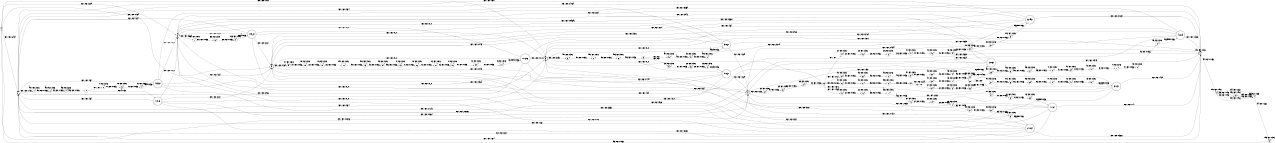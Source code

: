 digraph FST {
rankdir = LR;
size = "8.5,11";
center = 1;
orientation = Portrait;
ranksep = "0.4";
nodesep = "0.25";
0 [label = "0", shape = circle, style = bold, fontsize = 14]
	0 -> 6 [label = "<eps>:<eps>/6.2469", fontsize = 14];
	0 -> 16 [label = "<eps>:<eps>/23.519", fontsize = 14];
	0 -> 21 [label = "<eps>:<eps>/0.028736", fontsize = 14];
	0 -> 85 [label = "<eps>:<eps>/10.349", fontsize = 14];
	0 -> 98 [label = "<eps>:<eps>/27.589", fontsize = 14];
1 [label = "1", shape = circle, style = solid, fontsize = 14]
	1 -> 1 [label = "sil_1:<eps>/2.3026", fontsize = 14];
	1 -> 2 [label = "sil_1:<eps>/0.10536", fontsize = 14];
2 [label = "2", shape = circle, style = solid, fontsize = 14]
	2 -> 2 [label = "sil_2:<eps>/1.0986", fontsize = 14];
	2 -> 3 [label = "sil_2:<eps>/1.0986", fontsize = 14];
	2 -> 4 [label = "sil_2:<eps>/1.0986", fontsize = 14];
3 [label = "3", shape = circle, style = solid, fontsize = 14]
	3 -> 2 [label = "sil_3:<eps>/1.0986", fontsize = 14];
	3 -> 3 [label = "sil_3:<eps>/1.0986", fontsize = 14];
	3 -> 4 [label = "sil_3:<eps>/1.0986", fontsize = 14];
4 [label = "4", shape = circle, style = solid, fontsize = 14]
	4 -> 2 [label = "sil_4:<eps>/1.3863", fontsize = 14];
	4 -> 3 [label = "sil_4:<eps>/1.3863", fontsize = 14];
	4 -> 4 [label = "sil_4:<eps>/1.3863", fontsize = 14];
	4 -> 5 [label = "sil_4:<eps>/1.3863", fontsize = 14];
5 [label = "5", shape = doublecircle, style = solid, fontsize = 14]
	5 -> 5 [label = "sil_5:<eps>/2.3026", fontsize = 14];
	5 -> 0 [label = "sil_5:<eps>/0.10536", fontsize = 14];
6 [label = "6", shape = circle, style = solid, fontsize = 14]
	6 -> 7 [label = "<eps>:<eps>/11.962", fontsize = 14];
7 [label = "7", shape = circle, style = solid, fontsize = 14]
	7 -> 7 [label = "ah_1:<eps>/2.3026", fontsize = 14];
	7 -> 8 [label = "ah_1:<eps>/0.10536", fontsize = 14];
8 [label = "8", shape = circle, style = solid, fontsize = 14]
	8 -> 8 [label = "ah_2:<eps>/2.3026", fontsize = 14];
	8 -> 9 [label = "ah_2:<eps>/0.10536", fontsize = 14];
9 [label = "9", shape = circle, style = solid, fontsize = 14]
	9 -> 9 [label = "ah_3:<eps>/2.3026", fontsize = 14];
	9 -> 10 [label = "ah_3:<eps>/0.10536", fontsize = 14];
10 [label = "10", shape = circle, style = solid, fontsize = 14]
	10 -> 11 [label = "<eps>:a/11.557", fontsize = 14];
	10 -> 12 [label = "<eps>:<eps>", fontsize = 14];
11 [label = "11/1e+30", shape = doublecircle, style = solid, fontsize = 14]
	11 -> 1 [label = "<eps>:<eps>/0.33302", fontsize = 14];
	11 -> 6 [label = "<eps>:<eps>/4.654", fontsize = 14];
	11 -> 16 [label = "<eps>:<eps>/1e+10", fontsize = 14];
	11 -> 21 [label = "<eps>:<eps>/0.05884", fontsize = 14];
	11 -> 85 [label = "<eps>:<eps>/1e+10", fontsize = 14];
	11 -> 98 [label = "<eps>:<eps>/3.2677", fontsize = 14];
12 [label = "12", shape = circle, style = solid, fontsize = 14]
	12 -> 12 [label = "v_1:<eps>/2.3026", fontsize = 14];
	12 -> 13 [label = "v_1:<eps>/0.10536", fontsize = 14];
13 [label = "13", shape = circle, style = solid, fontsize = 14]
	13 -> 13 [label = "v_2:<eps>/2.3026", fontsize = 14];
	13 -> 14 [label = "v_2:<eps>/0.10536", fontsize = 14];
14 [label = "14", shape = circle, style = solid, fontsize = 14]
	14 -> 14 [label = "v_3:<eps>/2.3026", fontsize = 14];
	14 -> 15 [label = "v_3:of/0.10536", fontsize = 14];
15 [label = "15/73.382", shape = doublecircle, style = solid, fontsize = 14]
	15 -> 1 [label = "<eps>:<eps>/0.35559", fontsize = 14];
	15 -> 6 [label = "<eps>:<eps>/4.654", fontsize = 14];
	15 -> 16 [label = "<eps>:<eps>/1e+10", fontsize = 14];
	15 -> 21 [label = "<eps>:<eps>/-0.78412", fontsize = 14];
	15 -> 85 [label = "<eps>:<eps>/1e+10", fontsize = 14];
	15 -> 98 [label = "<eps>:<eps>/4.654", fontsize = 14];
16 [label = "16", shape = circle, style = solid, fontsize = 14]
	16 -> 17 [label = "<eps>:<eps>/23.519", fontsize = 14];
17 [label = "17", shape = circle, style = solid, fontsize = 14]
	17 -> 17 [label = "ey_1:<eps>/2.3026", fontsize = 14];
	17 -> 18 [label = "ey_1:<eps>/0.10536", fontsize = 14];
18 [label = "18", shape = circle, style = solid, fontsize = 14]
	18 -> 18 [label = "ey_2:<eps>/2.3026", fontsize = 14];
	18 -> 19 [label = "ey_2:<eps>/0.10536", fontsize = 14];
19 [label = "19", shape = circle, style = solid, fontsize = 14]
	19 -> 19 [label = "ey_3:<eps>/2.3026", fontsize = 14];
	19 -> 20 [label = "ey_3:a/0.10536", fontsize = 14];
20 [label = "20/1e+30", shape = doublecircle, style = solid, fontsize = 14]
	20 -> 1 [label = "<eps>:<eps>/0.33302", fontsize = 14];
	20 -> 6 [label = "<eps>:<eps>/4.654", fontsize = 14];
	20 -> 16 [label = "<eps>:<eps>/1e+10", fontsize = 14];
	20 -> 21 [label = "<eps>:<eps>/0.05884", fontsize = 14];
	20 -> 85 [label = "<eps>:<eps>/1e+10", fontsize = 14];
	20 -> 98 [label = "<eps>:<eps>/3.2677", fontsize = 14];
21 [label = "21", shape = circle, style = solid, fontsize = 14]
	21 -> 22 [label = "<eps>:<eps>/7.6373", fontsize = 14];
22 [label = "22", shape = circle, style = solid, fontsize = 14]
	22 -> 22 [label = "p_1:<eps>/2.3026", fontsize = 14];
	22 -> 23 [label = "p_1:<eps>/0.10536", fontsize = 14];
23 [label = "23", shape = circle, style = solid, fontsize = 14]
	23 -> 23 [label = "p_2:<eps>/2.3026", fontsize = 14];
	23 -> 24 [label = "p_2:<eps>/0.10536", fontsize = 14];
24 [label = "24", shape = circle, style = solid, fontsize = 14]
	24 -> 24 [label = "p_3:<eps>/2.3026", fontsize = 14];
	24 -> 25 [label = "p_3:<eps>/0.10536", fontsize = 14];
25 [label = "25", shape = circle, style = solid, fontsize = 14]
	25 -> 26 [label = "<eps>:<eps>/0.61626", fontsize = 14];
	25 -> 44 [label = "<eps>:<eps>", fontsize = 14];
	25 -> 54 [label = "<eps>:<eps>/2.1131", fontsize = 14];
	25 -> 75 [label = "<eps>:<eps>/1.9709", fontsize = 14];
26 [label = "26", shape = circle, style = solid, fontsize = 14]
	26 -> 26 [label = "eh_1:<eps>/2.3026", fontsize = 14];
	26 -> 27 [label = "eh_1:<eps>/0.10536", fontsize = 14];
27 [label = "27", shape = circle, style = solid, fontsize = 14]
	27 -> 27 [label = "eh_2:<eps>/2.3026", fontsize = 14];
	27 -> 28 [label = "eh_2:<eps>/0.10536", fontsize = 14];
28 [label = "28", shape = circle, style = solid, fontsize = 14]
	28 -> 28 [label = "eh_3:<eps>/2.3026", fontsize = 14];
	28 -> 29 [label = "eh_3:<eps>/0.10536", fontsize = 14];
29 [label = "29", shape = circle, style = solid, fontsize = 14]
	29 -> 30 [label = "<eps>:<eps>/2.6344", fontsize = 14];
	29 -> 34 [label = "<eps>:<eps>", fontsize = 14];
30 [label = "30", shape = circle, style = solid, fontsize = 14]
	30 -> 30 [label = "k_1:<eps>/2.3026", fontsize = 14];
	30 -> 31 [label = "k_1:<eps>/0.10536", fontsize = 14];
31 [label = "31", shape = circle, style = solid, fontsize = 14]
	31 -> 31 [label = "k_2:<eps>/2.3026", fontsize = 14];
	31 -> 32 [label = "k_2:<eps>/0.10536", fontsize = 14];
32 [label = "32", shape = circle, style = solid, fontsize = 14]
	32 -> 32 [label = "k_3:<eps>/2.3026", fontsize = 14];
	32 -> 33 [label = "k_3:peck/0.10536", fontsize = 14];
33 [label = "33/20.832", shape = doublecircle, style = solid, fontsize = 14]
	33 -> 1 [label = "<eps>:<eps>/0.43743", fontsize = 14];
	33 -> 6 [label = "<eps>:<eps>/-0.082238", fontsize = 14];
	33 -> 16 [label = "<eps>:<eps>/0.0095695", fontsize = 14];
	33 -> 21 [label = "<eps>:<eps>/1.4351", fontsize = 14];
	33 -> 85 [label = "<eps>:<eps>/-0.57179", fontsize = 14];
	33 -> 98 [label = "<eps>:<eps>/3.9608", fontsize = 14];
34 [label = "34", shape = circle, style = solid, fontsize = 14]
	34 -> 34 [label = "p_1:<eps>/2.3026", fontsize = 14];
	34 -> 35 [label = "p_1:<eps>/0.10536", fontsize = 14];
35 [label = "35", shape = circle, style = solid, fontsize = 14]
	35 -> 35 [label = "p_2:<eps>/2.3026", fontsize = 14];
	35 -> 36 [label = "p_2:<eps>/0.10536", fontsize = 14];
36 [label = "36", shape = circle, style = solid, fontsize = 14]
	36 -> 36 [label = "p_3:<eps>/2.3026", fontsize = 14];
	36 -> 37 [label = "p_3:<eps>/0.10536", fontsize = 14];
37 [label = "37", shape = circle, style = solid, fontsize = 14]
	37 -> 37 [label = "er_1:<eps>/2.3026", fontsize = 14];
	37 -> 38 [label = "er_1:<eps>/0.10536", fontsize = 14];
38 [label = "38", shape = circle, style = solid, fontsize = 14]
	38 -> 38 [label = "er_2:<eps>/2.3026", fontsize = 14];
	38 -> 39 [label = "er_2:<eps>/0.10536", fontsize = 14];
39 [label = "39", shape = circle, style = solid, fontsize = 14]
	39 -> 39 [label = "er_3:<eps>/2.3026", fontsize = 14];
	39 -> 40 [label = "er_3:<eps>/0.10536", fontsize = 14];
40 [label = "40", shape = circle, style = solid, fontsize = 14]
	40 -> 40 [label = "z_1:<eps>/2.3026", fontsize = 14];
	40 -> 41 [label = "z_1:<eps>/0.10536", fontsize = 14];
41 [label = "41", shape = circle, style = solid, fontsize = 14]
	41 -> 41 [label = "z_2:<eps>/2.3026", fontsize = 14];
	41 -> 42 [label = "z_2:<eps>/0.10536", fontsize = 14];
42 [label = "42", shape = circle, style = solid, fontsize = 14]
	42 -> 42 [label = "z_3:<eps>/2.3026", fontsize = 14];
	42 -> 43 [label = "z_3:peppers/0.10536", fontsize = 14];
43 [label = "43/1.0517", shape = doublecircle, style = solid, fontsize = 14]
	43 -> 1 [label = "<eps>:<eps>/1.4897", fontsize = 14];
	43 -> 6 [label = "<eps>:<eps>/1.2867", fontsize = 14];
	43 -> 16 [label = "<eps>:<eps>/4.654", fontsize = 14];
	43 -> 21 [label = "<eps>:<eps>/-0.8873", fontsize = 14];
	43 -> 85 [label = "<eps>:<eps>/1.3218", fontsize = 14];
	43 -> 98 [label = "<eps>:<eps>/4.654", fontsize = 14];
44 [label = "44", shape = circle, style = solid, fontsize = 14]
	44 -> 44 [label = "iy_1:<eps>/2.3026", fontsize = 14];
	44 -> 45 [label = "iy_1:<eps>/0.10536", fontsize = 14];
45 [label = "45", shape = circle, style = solid, fontsize = 14]
	45 -> 45 [label = "iy_2:<eps>/2.3026", fontsize = 14];
	45 -> 46 [label = "iy_2:<eps>/0.10536", fontsize = 14];
46 [label = "46", shape = circle, style = solid, fontsize = 14]
	46 -> 46 [label = "iy_3:<eps>/2.3026", fontsize = 14];
	46 -> 47 [label = "iy_3:<eps>/0.10536", fontsize = 14];
47 [label = "47", shape = circle, style = solid, fontsize = 14]
	47 -> 47 [label = "t_1:<eps>/2.3026", fontsize = 14];
	47 -> 48 [label = "t_1:<eps>/0.10536", fontsize = 14];
48 [label = "48", shape = circle, style = solid, fontsize = 14]
	48 -> 48 [label = "t_2:<eps>/2.3026", fontsize = 14];
	48 -> 49 [label = "t_2:<eps>/0.10536", fontsize = 14];
49 [label = "49", shape = circle, style = solid, fontsize = 14]
	49 -> 49 [label = "t_3:<eps>/2.3026", fontsize = 14];
	49 -> 50 [label = "t_3:<eps>/0.10536", fontsize = 14];
50 [label = "50", shape = circle, style = solid, fontsize = 14]
	50 -> 50 [label = "er_1:<eps>/2.3026", fontsize = 14];
	50 -> 51 [label = "er_1:<eps>/0.10536", fontsize = 14];
51 [label = "51", shape = circle, style = solid, fontsize = 14]
	51 -> 51 [label = "er_2:<eps>/2.3026", fontsize = 14];
	51 -> 52 [label = "er_2:<eps>/0.10536", fontsize = 14];
52 [label = "52", shape = circle, style = solid, fontsize = 14]
	52 -> 52 [label = "er_3:<eps>/2.3026", fontsize = 14];
	52 -> 53 [label = "er_3:peter/0.10536", fontsize = 14];
53 [label = "53/14.957", shape = doublecircle, style = solid, fontsize = 14]
	53 -> 1 [label = "<eps>:<eps>/0.47839", fontsize = 14];
	53 -> 6 [label = "<eps>:<eps>/1.6094", fontsize = 14];
	53 -> 16 [label = "<eps>:<eps>/2.3514", fontsize = 14];
	53 -> 21 [label = "<eps>:<eps>/-0.47594", fontsize = 14];
	53 -> 85 [label = "<eps>:<eps>/3.9608", fontsize = 14];
	53 -> 98 [label = "<eps>:<eps>/1.8814", fontsize = 14];
54 [label = "54", shape = circle, style = solid, fontsize = 14]
	54 -> 54 [label = "ih_1:<eps>/2.3026", fontsize = 14];
	54 -> 55 [label = "ih_1:<eps>/0.10536", fontsize = 14];
55 [label = "55", shape = circle, style = solid, fontsize = 14]
	55 -> 55 [label = "ih_2:<eps>/2.3026", fontsize = 14];
	55 -> 56 [label = "ih_2:<eps>/0.10536", fontsize = 14];
56 [label = "56", shape = circle, style = solid, fontsize = 14]
	56 -> 56 [label = "ih_3:<eps>/2.3026", fontsize = 14];
	56 -> 57 [label = "ih_3:<eps>/0.10536", fontsize = 14];
57 [label = "57", shape = circle, style = solid, fontsize = 14]
	57 -> 57 [label = "k_1:<eps>/2.3026", fontsize = 14];
	57 -> 58 [label = "k_1:<eps>/0.10536", fontsize = 14];
58 [label = "58", shape = circle, style = solid, fontsize = 14]
	58 -> 58 [label = "k_2:<eps>/2.3026", fontsize = 14];
	58 -> 59 [label = "k_2:<eps>/0.10536", fontsize = 14];
59 [label = "59", shape = circle, style = solid, fontsize = 14]
	59 -> 59 [label = "k_3:<eps>/2.3026", fontsize = 14];
	59 -> 60 [label = "k_3:<eps>/0.10536", fontsize = 14];
60 [label = "60", shape = circle, style = solid, fontsize = 14]
	60 -> 61 [label = "<eps>:<eps>", fontsize = 14];
	60 -> 65 [label = "<eps>:<eps>/0.048037", fontsize = 14];
61 [label = "61", shape = circle, style = solid, fontsize = 14]
	61 -> 61 [label = "t_1:<eps>/2.3026", fontsize = 14];
	61 -> 62 [label = "t_1:<eps>/0.10536", fontsize = 14];
62 [label = "62", shape = circle, style = solid, fontsize = 14]
	62 -> 62 [label = "t_2:<eps>/2.3026", fontsize = 14];
	62 -> 63 [label = "t_2:<eps>/0.10536", fontsize = 14];
63 [label = "63", shape = circle, style = solid, fontsize = 14]
	63 -> 63 [label = "t_3:<eps>/2.3026", fontsize = 14];
	63 -> 64 [label = "t_3:picked/0.10536", fontsize = 14];
64 [label = "64/1.7764", shape = doublecircle, style = solid, fontsize = 14]
	64 -> 1 [label = "<eps>:<eps>/1.147", fontsize = 14];
	64 -> 6 [label = "<eps>:<eps>/2.3514", fontsize = 14];
	64 -> 16 [label = "<eps>:<eps>/3.5553", fontsize = 14];
	64 -> 21 [label = "<eps>:<eps>/-0.88337", fontsize = 14];
	64 -> 85 [label = "<eps>:<eps>/3.2677", fontsize = 14];
	64 -> 98 [label = "<eps>:<eps>/1e+10", fontsize = 14];
65 [label = "65", shape = circle, style = solid, fontsize = 14]
	65 -> 65 [label = "ah_1:<eps>/2.3026", fontsize = 14];
	65 -> 66 [label = "ah_1:<eps>/0.10536", fontsize = 14];
66 [label = "66", shape = circle, style = solid, fontsize = 14]
	66 -> 66 [label = "ah_2:<eps>/2.3026", fontsize = 14];
	66 -> 67 [label = "ah_2:<eps>/0.10536", fontsize = 14];
67 [label = "67", shape = circle, style = solid, fontsize = 14]
	67 -> 67 [label = "ah_3:<eps>/2.3026", fontsize = 14];
	67 -> 68 [label = "ah_3:<eps>/0.10536", fontsize = 14];
68 [label = "68", shape = circle, style = solid, fontsize = 14]
	68 -> 68 [label = "l_1:<eps>/2.3026", fontsize = 14];
	68 -> 69 [label = "l_1:<eps>/0.10536", fontsize = 14];
69 [label = "69", shape = circle, style = solid, fontsize = 14]
	69 -> 69 [label = "l_2:<eps>/2.3026", fontsize = 14];
	69 -> 70 [label = "l_2:<eps>/0.10536", fontsize = 14];
70 [label = "70", shape = circle, style = solid, fontsize = 14]
	70 -> 70 [label = "l_3:<eps>/2.3026", fontsize = 14];
	70 -> 71 [label = "l_3:<eps>/0.10536", fontsize = 14];
71 [label = "71", shape = circle, style = solid, fontsize = 14]
	71 -> 71 [label = "d_1:<eps>/2.3026", fontsize = 14];
	71 -> 72 [label = "d_1:<eps>/0.10536", fontsize = 14];
72 [label = "72", shape = circle, style = solid, fontsize = 14]
	72 -> 72 [label = "d_2:<eps>/2.3026", fontsize = 14];
	72 -> 73 [label = "d_2:<eps>/0.10536", fontsize = 14];
73 [label = "73", shape = circle, style = solid, fontsize = 14]
	73 -> 73 [label = "d_3:<eps>/2.3026", fontsize = 14];
	73 -> 74 [label = "d_3:pickled/0.10536", fontsize = 14];
74 [label = "74/23.189", shape = doublecircle, style = solid, fontsize = 14]
	74 -> 1 [label = "<eps>:<eps>/0.42633", fontsize = 14];
	74 -> 6 [label = "<eps>:<eps>/-0.40229", fontsize = 14];
	74 -> 16 [label = "<eps>:<eps>/3.0445", fontsize = 14];
	74 -> 21 [label = "<eps>:<eps>/0.33647", fontsize = 14];
	74 -> 85 [label = "<eps>:<eps>/1.3218", fontsize = 14];
	74 -> 98 [label = "<eps>:<eps>/4.654", fontsize = 14];
75 [label = "75", shape = circle, style = solid, fontsize = 14]
	75 -> 75 [label = "ay_1:<eps>/2.3026", fontsize = 14];
	75 -> 76 [label = "ay_1:<eps>/0.10536", fontsize = 14];
76 [label = "76", shape = circle, style = solid, fontsize = 14]
	76 -> 76 [label = "ay_2:<eps>/2.3026", fontsize = 14];
	76 -> 77 [label = "ay_2:<eps>/0.10536", fontsize = 14];
77 [label = "77", shape = circle, style = solid, fontsize = 14]
	77 -> 77 [label = "ay_3:<eps>/2.3026", fontsize = 14];
	77 -> 78 [label = "ay_3:<eps>/0.10536", fontsize = 14];
78 [label = "78", shape = circle, style = solid, fontsize = 14]
	78 -> 78 [label = "p_1:<eps>/2.3026", fontsize = 14];
	78 -> 79 [label = "p_1:<eps>/0.10536", fontsize = 14];
79 [label = "79", shape = circle, style = solid, fontsize = 14]
	79 -> 79 [label = "p_2:<eps>/2.3026", fontsize = 14];
	79 -> 80 [label = "p_2:<eps>/0.10536", fontsize = 14];
80 [label = "80", shape = circle, style = solid, fontsize = 14]
	80 -> 80 [label = "p_3:<eps>/2.3026", fontsize = 14];
	80 -> 81 [label = "p_3:<eps>/0.10536", fontsize = 14];
81 [label = "81", shape = circle, style = solid, fontsize = 14]
	81 -> 81 [label = "er_1:<eps>/2.3026", fontsize = 14];
	81 -> 82 [label = "er_1:<eps>/0.10536", fontsize = 14];
82 [label = "82", shape = circle, style = solid, fontsize = 14]
	82 -> 82 [label = "er_2:<eps>/2.3026", fontsize = 14];
	82 -> 83 [label = "er_2:<eps>/0.10536", fontsize = 14];
83 [label = "83", shape = circle, style = solid, fontsize = 14]
	83 -> 83 [label = "er_3:<eps>/2.3026", fontsize = 14];
	83 -> 84 [label = "er_3:piper/0.10536", fontsize = 14];
84 [label = "84/10.434", shape = doublecircle, style = solid, fontsize = 14]
	84 -> 1 [label = "<eps>:<eps>/0.53628", fontsize = 14];
	84 -> 6 [label = "<eps>:<eps>/1.8814", fontsize = 14];
	84 -> 16 [label = "<eps>:<eps>/2.7081", fontsize = 14];
	84 -> 21 [label = "<eps>:<eps>/-0.74872", fontsize = 14];
	84 -> 85 [label = "<eps>:<eps>/2.3514", fontsize = 14];
	84 -> 98 [label = "<eps>:<eps>/3.9608", fontsize = 14];
85 [label = "85", shape = circle, style = solid, fontsize = 14]
	85 -> 86 [label = "<eps>:<eps>/23.698", fontsize = 14];
86 [label = "86", shape = circle, style = solid, fontsize = 14]
	86 -> 86 [label = "dh_1:<eps>/2.3026", fontsize = 14];
	86 -> 87 [label = "dh_1:<eps>/0.10536", fontsize = 14];
87 [label = "87", shape = circle, style = solid, fontsize = 14]
	87 -> 87 [label = "dh_2:<eps>/2.3026", fontsize = 14];
	87 -> 88 [label = "dh_2:<eps>/0.10536", fontsize = 14];
88 [label = "88", shape = circle, style = solid, fontsize = 14]
	88 -> 88 [label = "dh_3:<eps>/2.3026", fontsize = 14];
	88 -> 89 [label = "dh_3:<eps>/0.10536", fontsize = 14];
89 [label = "89", shape = circle, style = solid, fontsize = 14]
	89 -> 90 [label = "<eps>:<eps>", fontsize = 14];
	89 -> 94 [label = "<eps>:<eps>", fontsize = 14];
90 [label = "90", shape = circle, style = solid, fontsize = 14]
	90 -> 90 [label = "ah_1:<eps>/2.3026", fontsize = 14];
	90 -> 91 [label = "ah_1:<eps>/0.10536", fontsize = 14];
91 [label = "91", shape = circle, style = solid, fontsize = 14]
	91 -> 91 [label = "ah_2:<eps>/2.3026", fontsize = 14];
	91 -> 92 [label = "ah_2:<eps>/0.10536", fontsize = 14];
92 [label = "92", shape = circle, style = solid, fontsize = 14]
	92 -> 92 [label = "ah_3:<eps>/2.3026", fontsize = 14];
	92 -> 93 [label = "ah_3:the/0.10536", fontsize = 14];
93 [label = "93/1e+30", shape = doublecircle, style = solid, fontsize = 14]
	93 -> 1 [label = "<eps>:<eps>/0.33302", fontsize = 14];
	93 -> 6 [label = "<eps>:<eps>/2.3514", fontsize = 14];
	93 -> 16 [label = "<eps>:<eps>/1e+10", fontsize = 14];
	93 -> 21 [label = "<eps>:<eps>/1.5629", fontsize = 14];
	93 -> 85 [label = "<eps>:<eps>/1e+10", fontsize = 14];
	93 -> 98 [label = "<eps>:<eps>/0.27193", fontsize = 14];
94 [label = "94", shape = circle, style = solid, fontsize = 14]
	94 -> 94 [label = "iy_1:<eps>/2.3026", fontsize = 14];
	94 -> 95 [label = "iy_1:<eps>/0.10536", fontsize = 14];
95 [label = "95", shape = circle, style = solid, fontsize = 14]
	95 -> 95 [label = "iy_2:<eps>/2.3026", fontsize = 14];
	95 -> 96 [label = "iy_2:<eps>/0.10536", fontsize = 14];
96 [label = "96", shape = circle, style = solid, fontsize = 14]
	96 -> 96 [label = "iy_3:<eps>/2.3026", fontsize = 14];
	96 -> 97 [label = "iy_3:the/0.10536", fontsize = 14];
97 [label = "97/1e+30", shape = doublecircle, style = solid, fontsize = 14]
	97 -> 1 [label = "<eps>:<eps>/0.33302", fontsize = 14];
	97 -> 6 [label = "<eps>:<eps>/2.3514", fontsize = 14];
	97 -> 16 [label = "<eps>:<eps>/1e+10", fontsize = 14];
	97 -> 21 [label = "<eps>:<eps>/1.5629", fontsize = 14];
	97 -> 85 [label = "<eps>:<eps>/1e+10", fontsize = 14];
	97 -> 98 [label = "<eps>:<eps>/0.27193", fontsize = 14];
98 [label = "98", shape = circle, style = solid, fontsize = 14]
	98 -> 99 [label = "<eps>:<eps>/27.589", fontsize = 14];
99 [label = "99", shape = circle, style = solid, fontsize = 14]
	99 -> 99 [label = "w_1:<eps>/2.3026", fontsize = 14];
	99 -> 100 [label = "w_1:<eps>/0.10536", fontsize = 14];
100 [label = "100", shape = circle, style = solid, fontsize = 14]
	100 -> 100 [label = "w_2:<eps>/2.3026", fontsize = 14];
	100 -> 101 [label = "w_2:<eps>/0.10536", fontsize = 14];
101 [label = "101", shape = circle, style = solid, fontsize = 14]
	101 -> 101 [label = "w_3:<eps>/2.3026", fontsize = 14];
	101 -> 102 [label = "w_3:<eps>/0.10536", fontsize = 14];
102 [label = "102", shape = circle, style = solid, fontsize = 14]
	102 -> 102 [label = "eh_1:<eps>/2.3026", fontsize = 14];
	102 -> 103 [label = "eh_1:<eps>/0.10536", fontsize = 14];
103 [label = "103", shape = circle, style = solid, fontsize = 14]
	103 -> 103 [label = "eh_2:<eps>/2.3026", fontsize = 14];
	103 -> 104 [label = "eh_2:<eps>/0.10536", fontsize = 14];
104 [label = "104", shape = circle, style = solid, fontsize = 14]
	104 -> 104 [label = "eh_3:<eps>/2.3026", fontsize = 14];
	104 -> 105 [label = "eh_3:<eps>/0.10536", fontsize = 14];
105 [label = "105", shape = circle, style = solid, fontsize = 14]
	105 -> 105 [label = "r_1:<eps>/2.3026", fontsize = 14];
	105 -> 106 [label = "r_1:<eps>/0.10536", fontsize = 14];
106 [label = "106", shape = circle, style = solid, fontsize = 14]
	106 -> 106 [label = "r_2:<eps>/2.3026", fontsize = 14];
	106 -> 107 [label = "r_2:<eps>/0.10536", fontsize = 14];
107 [label = "107", shape = circle, style = solid, fontsize = 14]
	107 -> 107 [label = "r_3:<eps>/2.3026", fontsize = 14];
	107 -> 108 [label = "r_3:<eps>/0.10536", fontsize = 14];
108 [label = "108", shape = circle, style = solid, fontsize = 14]
	108 -> 108 [label = "z_1:<eps>/2.3026", fontsize = 14];
	108 -> 109 [label = "z_1:<eps>/0.10536", fontsize = 14];
109 [label = "109", shape = circle, style = solid, fontsize = 14]
	109 -> 109 [label = "z_2:<eps>/2.3026", fontsize = 14];
	109 -> 110 [label = "z_2:<eps>/0.10536", fontsize = 14];
110 [label = "110", shape = circle, style = solid, fontsize = 14]
	110 -> 110 [label = "z_3:<eps>/2.3026", fontsize = 14];
	110 -> 111 [label = "z_3:where's/0.10536", fontsize = 14];
111 [label = "111/132.88", shape = doublecircle, style = solid, fontsize = 14]
	111 -> 1 [label = "<eps>:<eps>/0.34189", fontsize = 14];
	111 -> 6 [label = "<eps>:<eps>/3.9608", fontsize = 14];
	111 -> 16 [label = "<eps>:<eps>/1e+10", fontsize = 14];
	111 -> 21 [label = "<eps>:<eps>/0.74194", fontsize = 14];
	111 -> 85 [label = "<eps>:<eps>/1e+10", fontsize = 14];
	111 -> 98 [label = "<eps>:<eps>/1e+10", fontsize = 14];
}

